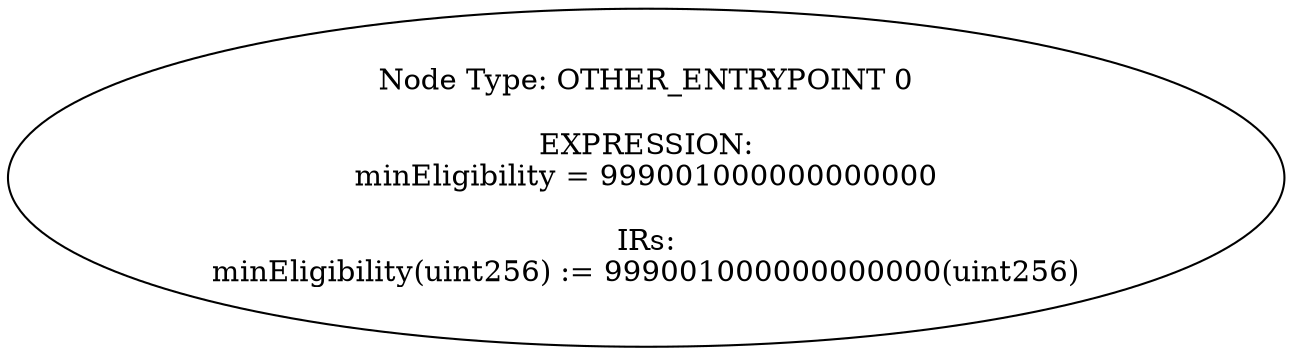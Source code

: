 digraph{
0[label="Node Type: OTHER_ENTRYPOINT 0

EXPRESSION:
minEligibility = 999001000000000000

IRs:
minEligibility(uint256) := 999001000000000000(uint256)"];
}
